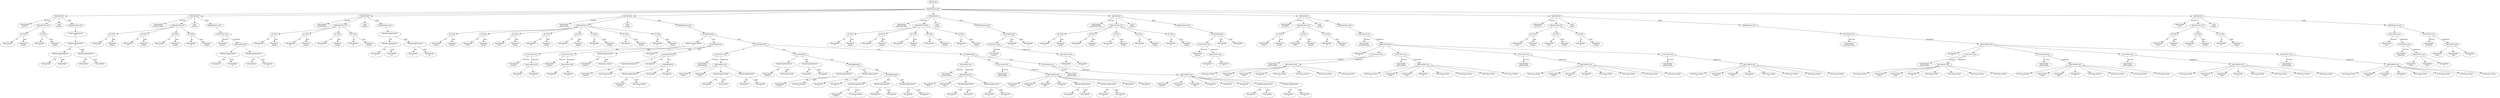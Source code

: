 digraph AST {
node0 [label="PROGRAM"]
node1 [label="DEFINITION-LIST"]
node2 [label="DEFINITION"]
node3 [label="IDENTIFIER\ngreater"]
node4 [label="PARAMETER-LIST"]
node5 [label="ID-TYPE"]
node6 [label="IDENTIFIER\nx"]
node7 [label="TERMINAL\ninteger"]
node8 [label="ID-TYPE"]
node9 [label="IDENTIFIER\ny"]
node10 [label="TERMINAL\ninteger"]
node11 [label="TYPE\nboolean"]
node12 [label="EXPRESSION-LIST"]
node13 [label="UNARY-EXPRESSION\nnot"]
node14 [label="BINARY-EXPRESSION\nor"]
node15 [label="BINARY-EXPRESSION\n<"]
node16 [label="IDENTIFIER\nx"]
node17 [label="IDENTIFIER\ny"]
node18 [label="BINARY-EXPRESSION\n="]
node19 [label="IDENTIFIER\nx"]
node20 [label="IDENTIFIER\ny"]
node21 [label="DEFINITION"]
node22 [label="IDENTIFIER\nfractionGreater"]
node23 [label="PARAMETER-LIST"]
node24 [label="ID-TYPE"]
node25 [label="IDENTIFIER\nx"]
node26 [label="TERMINAL\ninteger"]
node27 [label="ID-TYPE"]
node28 [label="IDENTIFIER\nxd"]
node29 [label="TERMINAL\ninteger"]
node30 [label="ID-TYPE"]
node31 [label="IDENTIFIER\ny"]
node32 [label="TERMINAL\ninteger"]
node33 [label="ID-TYPE"]
node34 [label="IDENTIFIER\nyd"]
node35 [label="TERMINAL\ninteger"]
node36 [label="TYPE\nboolean"]
node37 [label="EXPRESSION-LIST"]
node38 [label="FUNCTION-CALL"]
node39 [label="IDENTIFIER\ngreater"]
node40 [label="ARGUMENT-LIST"]
node41 [label="BINARY-EXPRESSION\n*"]
node42 [label="IDENTIFIER\nx"]
node43 [label="IDENTIFIER\nyd"]
node44 [label="BINARY-EXPRESSION\n*"]
node45 [label="IDENTIFIER\ny"]
node46 [label="IDENTIFIER\nxd"]
node47 [label="DEFINITION"]
node48 [label="IDENTIFIER\nfractionEqual"]
node49 [label="PARAMETER-LIST"]
node50 [label="ID-TYPE"]
node51 [label="IDENTIFIER\nx"]
node52 [label="TERMINAL\ninteger"]
node53 [label="ID-TYPE"]
node54 [label="IDENTIFIER\nxd"]
node55 [label="TERMINAL\ninteger"]
node56 [label="ID-TYPE"]
node57 [label="IDENTIFIER\ny"]
node58 [label="TERMINAL\ninteger"]
node59 [label="ID-TYPE"]
node60 [label="IDENTIFIER\nyd"]
node61 [label="TERMINAL\ninteger"]
node62 [label="TYPE\nboolean"]
node63 [label="EXPRESSION-LIST"]
node64 [label="BINARY-EXPRESSION\n="]
node65 [label="BINARY-EXPRESSION\n*"]
node66 [label="IDENTIFIER\nx"]
node67 [label="IDENTIFIER\nyd"]
node68 [label="BINARY-EXPRESSION\n*"]
node69 [label="IDENTIFIER\ny"]
node70 [label="IDENTIFIER\nxd"]
node71 [label="DEFINITION"]
node72 [label="IDENTIFIER\nwhileLoopFor"]
node73 [label="PARAMETER-LIST"]
node74 [label="ID-TYPE"]
node75 [label="IDENTIFIER\nselector"]
node76 [label="TERMINAL\ninteger"]
node77 [label="ID-TYPE"]
node78 [label="IDENTIFIER\nxNum"]
node79 [label="TERMINAL\ninteger"]
node80 [label="ID-TYPE"]
node81 [label="IDENTIFIER\nxDen"]
node82 [label="TERMINAL\ninteger"]
node83 [label="ID-TYPE"]
node84 [label="IDENTIFIER\nN"]
node85 [label="TERMINAL\ninteger"]
node86 [label="ID-TYPE"]
node87 [label="IDENTIFIER\na"]
node88 [label="TERMINAL\ninteger"]
node89 [label="ID-TYPE"]
node90 [label="IDENTIFIER\nb"]
node91 [label="TERMINAL\ninteger"]
node92 [label="ID-TYPE"]
node93 [label="IDENTIFIER\nc"]
node94 [label="TERMINAL\ninteger"]
node95 [label="ID-TYPE"]
node96 [label="IDENTIFIER\nd"]
node97 [label="TERMINAL\ninteger"]
node98 [label="TYPE\ninteger"]
node99 [label="EXPRESSION-LIST"]
node100 [label="IF-EXPRESSION"]
node101 [label="BINARY-EXPRESSION\nor"]
node102 [label="FUNCTION-CALL"]
node103 [label="IDENTIFIER\ngreater"]
node104 [label="ARGUMENT-LIST"]
node105 [label="IDENTIFIER\nb"]
node106 [label="IDENTIFIER\nN"]
node107 [label="FUNCTION-CALL"]
node108 [label="IDENTIFIER\ngreater"]
node109 [label="ARGUMENT-LIST"]
node110 [label="IDENTIFIER\nd"]
node111 [label="IDENTIFIER\nN"]
node112 [label="IF-EXPRESSION"]
node113 [label="BINARY-EXPRESSION\n="]
node114 [label="IDENTIFIER\nselector"]
node115 [label="INTEGER-LITERAL\n1"]
node116 [label="IDENTIFIER\na"]
node117 [label="IF-EXPRESSION"]
node118 [label="BINARY-EXPRESSION\n="]
node119 [label="IDENTIFIER\nselector"]
node120 [label="INTEGER-LITERAL\n2"]
node121 [label="IDENTIFIER\nb"]
node122 [label="IF-EXPRESSION"]
node123 [label="BINARY-EXPRESSION\n="]
node124 [label="IDENTIFIER\nselector"]
node125 [label="INTEGER-LITERAL\n3"]
node126 [label="IDENTIFIER\nc"]
node127 [label="IDENTIFIER\nd"]
node128 [label="IF-EXPRESSION"]
node129 [label="FUNCTION-CALL"]
node130 [label="IDENTIFIER\nfractionEqual"]
node131 [label="ARGUMENT-LIST"]
node132 [label="IDENTIFIER\nxNum"]
node133 [label="IDENTIFIER\nxDen"]
node134 [label="BINARY-EXPRESSION\n+"]
node135 [label="IDENTIFIER\na"]
node136 [label="IDENTIFIER\nc"]
node137 [label="BINARY-EXPRESSION\n+"]
node138 [label="IDENTIFIER\nb"]
node139 [label="IDENTIFIER\nd"]
node140 [label="IF-EXPRESSION"]
node141 [label="BINARY-EXPRESSION\n="]
node142 [label="IDENTIFIER\nselector"]
node143 [label="INTEGER-LITERAL\n1"]
node144 [label="BINARY-EXPRESSION\n+"]
node145 [label="IDENTIFIER\na"]
node146 [label="IDENTIFIER\nc"]
node147 [label="IF-EXPRESSION"]
node148 [label="BINARY-EXPRESSION\n="]
node149 [label="IDENTIFIER\nselector"]
node150 [label="INTEGER-LITERAL\n2"]
node151 [label="BINARY-EXPRESSION\n+"]
node152 [label="IDENTIFIER\nb"]
node153 [label="IDENTIFIER\nd"]
node154 [label="IF-EXPRESSION"]
node155 [label="BINARY-EXPRESSION\n="]
node156 [label="IDENTIFIER\nselector"]
node157 [label="INTEGER-LITERAL\n3"]
node158 [label="BINARY-EXPRESSION\n+"]
node159 [label="IDENTIFIER\na"]
node160 [label="IDENTIFIER\nc"]
node161 [label="BINARY-EXPRESSION\n+"]
node162 [label="IDENTIFIER\nb"]
node163 [label="IDENTIFIER\nd"]
node164 [label="IF-EXPRESSION"]
node165 [label="FUNCTION-CALL"]
node166 [label="IDENTIFIER\nfractionGreater"]
node167 [label="ARGUMENT-LIST"]
node168 [label="IDENTIFIER\nxNum"]
node169 [label="IDENTIFIER\nxDen"]
node170 [label="BINARY-EXPRESSION\n+"]
node171 [label="IDENTIFIER\na"]
node172 [label="IDENTIFIER\nc"]
node173 [label="BINARY-EXPRESSION\n+"]
node174 [label="IDENTIFIER\nb"]
node175 [label="IDENTIFIER\nd"]
node176 [label="FUNCTION-CALL"]
node177 [label="IDENTIFIER\nwhileLoopFor"]
node178 [label="ARGUMENT-LIST"]
node179 [label="IDENTIFIER\nselector"]
node180 [label="IDENTIFIER\nxNum"]
node181 [label="IDENTIFIER\nxDen"]
node182 [label="IDENTIFIER\nN"]
node183 [label="BINARY-EXPRESSION\n+"]
node184 [label="IDENTIFIER\na"]
node185 [label="IDENTIFIER\nc"]
node186 [label="BINARY-EXPRESSION\n+"]
node187 [label="IDENTIFIER\nb"]
node188 [label="IDENTIFIER\nd"]
node189 [label="IDENTIFIER\nc"]
node190 [label="IDENTIFIER\nd"]
node191 [label="FUNCTION-CALL"]
node192 [label="IDENTIFIER\nwhileLoopFor"]
node193 [label="ARGUMENT-LIST"]
node194 [label="IDENTIFIER\nselector"]
node195 [label="IDENTIFIER\nxNum"]
node196 [label="IDENTIFIER\nxDen"]
node197 [label="IDENTIFIER\nN"]
node198 [label="IDENTIFIER\na"]
node199 [label="IDENTIFIER\nb"]
node200 [label="BINARY-EXPRESSION\n+"]
node201 [label="IDENTIFIER\na"]
node202 [label="IDENTIFIER\nc"]
node203 [label="BINARY-EXPRESSION\n+"]
node204 [label="IDENTIFIER\nb"]
node205 [label="IDENTIFIER\nd"]
node206 [label="DEFINITION"]
node207 [label="IDENTIFIER\nfareySelectDen"]
node208 [label="PARAMETER-LIST"]
node209 [label="ID-TYPE"]
node210 [label="IDENTIFIER\nN"]
node211 [label="TERMINAL\ninteger"]
node212 [label="ID-TYPE"]
node213 [label="IDENTIFIER\na"]
node214 [label="TERMINAL\ninteger"]
node215 [label="ID-TYPE"]
node216 [label="IDENTIFIER\nb"]
node217 [label="TERMINAL\ninteger"]
node218 [label="ID-TYPE"]
node219 [label="IDENTIFIER\nc"]
node220 [label="TERMINAL\ninteger"]
node221 [label="ID-TYPE"]
node222 [label="IDENTIFIER\nd"]
node223 [label="TERMINAL\ninteger"]
node224 [label="TYPE\ninteger"]
node225 [label="EXPRESSION-LIST"]
node226 [label="IF-EXPRESSION"]
node227 [label="FUNCTION-CALL"]
node228 [label="IDENTIFIER\ngreater"]
node229 [label="ARGUMENT-LIST"]
node230 [label="IDENTIFIER\nb"]
node231 [label="IDENTIFIER\nN"]
node232 [label="IDENTIFIER\nd"]
node233 [label="IDENTIFIER\nb"]
node234 [label="DEFINITION"]
node235 [label="IDENTIFIER\nfareySelectNum"]
node236 [label="PARAMETER-LIST"]
node237 [label="ID-TYPE"]
node238 [label="IDENTIFIER\nN"]
node239 [label="TERMINAL\ninteger"]
node240 [label="ID-TYPE"]
node241 [label="IDENTIFIER\na"]
node242 [label="TERMINAL\ninteger"]
node243 [label="ID-TYPE"]
node244 [label="IDENTIFIER\nb"]
node245 [label="TERMINAL\ninteger"]
node246 [label="ID-TYPE"]
node247 [label="IDENTIFIER\nc"]
node248 [label="TERMINAL\ninteger"]
node249 [label="ID-TYPE"]
node250 [label="IDENTIFIER\nd"]
node251 [label="TERMINAL\ninteger"]
node252 [label="TYPE\ninteger"]
node253 [label="EXPRESSION-LIST"]
node254 [label="IF-EXPRESSION"]
node255 [label="FUNCTION-CALL"]
node256 [label="IDENTIFIER\ngreater"]
node257 [label="ARGUMENT-LIST"]
node258 [label="IDENTIFIER\nb"]
node259 [label="IDENTIFIER\nN"]
node260 [label="IDENTIFIER\nc"]
node261 [label="IDENTIFIER\na"]
node262 [label="DEFINITION"]
node263 [label="IDENTIFIER\nfareyDen"]
node264 [label="PARAMETER-LIST"]
node265 [label="ID-TYPE"]
node266 [label="IDENTIFIER\nxNum"]
node267 [label="TERMINAL\ninteger"]
node268 [label="ID-TYPE"]
node269 [label="IDENTIFIER\nxDen"]
node270 [label="TERMINAL\ninteger"]
node271 [label="ID-TYPE"]
node272 [label="IDENTIFIER\nN"]
node273 [label="TERMINAL\ninteger"]
node274 [label="TYPE\ninteger"]
node275 [label="EXPRESSION-LIST"]
node276 [label="FUNCTION-CALL"]
node277 [label="IDENTIFIER\nfareySelectDen"]
node278 [label="ARGUMENT-LIST"]
node279 [label="IDENTIFIER\nN"]
node280 [label="FUNCTION-CALL"]
node281 [label="IDENTIFIER\nwhileLoopFor"]
node282 [label="ARGUMENT-LIST"]
node283 [label="INTEGER-LITERAL\n1"]
node284 [label="IDENTIFIER\nxNum"]
node285 [label="IDENTIFIER\nxDen"]
node286 [label="IDENTIFIER\nN"]
node287 [label="INTEGER-LITERAL\n0"]
node288 [label="INTEGER-LITERAL\n1"]
node289 [label="INTEGER-LITERAL\n1"]
node290 [label="INTEGER-LITERAL\n1"]
node291 [label="FUNCTION-CALL"]
node292 [label="IDENTIFIER\nwhileLoopFor"]
node293 [label="ARGUMENT-LIST"]
node294 [label="INTEGER-LITERAL\n2"]
node295 [label="IDENTIFIER\nxNum"]
node296 [label="IDENTIFIER\nxDen"]
node297 [label="IDENTIFIER\nN"]
node298 [label="INTEGER-LITERAL\n0"]
node299 [label="INTEGER-LITERAL\n1"]
node300 [label="INTEGER-LITERAL\n1"]
node301 [label="INTEGER-LITERAL\n1"]
node302 [label="FUNCTION-CALL"]
node303 [label="IDENTIFIER\nwhileLoopFor"]
node304 [label="ARGUMENT-LIST"]
node305 [label="INTEGER-LITERAL\n3"]
node306 [label="IDENTIFIER\nxNum"]
node307 [label="IDENTIFIER\nxDen"]
node308 [label="IDENTIFIER\nN"]
node309 [label="INTEGER-LITERAL\n0"]
node310 [label="INTEGER-LITERAL\n1"]
node311 [label="INTEGER-LITERAL\n1"]
node312 [label="INTEGER-LITERAL\n1"]
node313 [label="FUNCTION-CALL"]
node314 [label="IDENTIFIER\nwhileLoopFor"]
node315 [label="ARGUMENT-LIST"]
node316 [label="INTEGER-LITERAL\n4"]
node317 [label="IDENTIFIER\nxNum"]
node318 [label="IDENTIFIER\nxDen"]
node319 [label="IDENTIFIER\nN"]
node320 [label="INTEGER-LITERAL\n0"]
node321 [label="INTEGER-LITERAL\n1"]
node322 [label="INTEGER-LITERAL\n1"]
node323 [label="INTEGER-LITERAL\n1"]
node324 [label="DEFINITION"]
node325 [label="IDENTIFIER\nfareyNum"]
node326 [label="PARAMETER-LIST"]
node327 [label="ID-TYPE"]
node328 [label="IDENTIFIER\nxNum"]
node329 [label="TERMINAL\ninteger"]
node330 [label="ID-TYPE"]
node331 [label="IDENTIFIER\nxDen"]
node332 [label="TERMINAL\ninteger"]
node333 [label="ID-TYPE"]
node334 [label="IDENTIFIER\nN"]
node335 [label="TERMINAL\ninteger"]
node336 [label="TYPE\ninteger"]
node337 [label="EXPRESSION-LIST"]
node338 [label="FUNCTION-CALL"]
node339 [label="IDENTIFIER\nfareySelectNum"]
node340 [label="ARGUMENT-LIST"]
node341 [label="IDENTIFIER\nN"]
node342 [label="FUNCTION-CALL"]
node343 [label="IDENTIFIER\nwhileLoopFor"]
node344 [label="ARGUMENT-LIST"]
node345 [label="INTEGER-LITERAL\n1"]
node346 [label="IDENTIFIER\nxNum"]
node347 [label="IDENTIFIER\nxDen"]
node348 [label="IDENTIFIER\nN"]
node349 [label="INTEGER-LITERAL\n0"]
node350 [label="INTEGER-LITERAL\n1"]
node351 [label="INTEGER-LITERAL\n1"]
node352 [label="INTEGER-LITERAL\n1"]
node353 [label="FUNCTION-CALL"]
node354 [label="IDENTIFIER\nwhileLoopFor"]
node355 [label="ARGUMENT-LIST"]
node356 [label="INTEGER-LITERAL\n2"]
node357 [label="IDENTIFIER\nxNum"]
node358 [label="IDENTIFIER\nxDen"]
node359 [label="IDENTIFIER\nN"]
node360 [label="INTEGER-LITERAL\n0"]
node361 [label="INTEGER-LITERAL\n1"]
node362 [label="INTEGER-LITERAL\n1"]
node363 [label="INTEGER-LITERAL\n1"]
node364 [label="FUNCTION-CALL"]
node365 [label="IDENTIFIER\nwhileLoopFor"]
node366 [label="ARGUMENT-LIST"]
node367 [label="INTEGER-LITERAL\n3"]
node368 [label="IDENTIFIER\nxNum"]
node369 [label="IDENTIFIER\nxDen"]
node370 [label="IDENTIFIER\nN"]
node371 [label="INTEGER-LITERAL\n0"]
node372 [label="INTEGER-LITERAL\n1"]
node373 [label="INTEGER-LITERAL\n1"]
node374 [label="INTEGER-LITERAL\n1"]
node375 [label="FUNCTION-CALL"]
node376 [label="IDENTIFIER\nwhileLoopFor"]
node377 [label="ARGUMENT-LIST"]
node378 [label="INTEGER-LITERAL\n4"]
node379 [label="IDENTIFIER\nxNum"]
node380 [label="IDENTIFIER\nxDen"]
node381 [label="IDENTIFIER\nN"]
node382 [label="INTEGER-LITERAL\n0"]
node383 [label="INTEGER-LITERAL\n1"]
node384 [label="INTEGER-LITERAL\n1"]
node385 [label="INTEGER-LITERAL\n1"]
node386 [label="DEFINITION"]
node387 [label="IDENTIFIER\nmain"]
node388 [label="PARAMETER-LIST"]
node389 [label="ID-TYPE"]
node390 [label="IDENTIFIER\nxNum"]
node391 [label="TERMINAL\ninteger"]
node392 [label="ID-TYPE"]
node393 [label="IDENTIFIER\nxDen"]
node394 [label="TERMINAL\ninteger"]
node395 [label="ID-TYPE"]
node396 [label="IDENTIFIER\nN"]
node397 [label="TERMINAL\ninteger"]
node398 [label="TYPE\ninteger"]
node399 [label="EXPRESSION-LIST"]
node400 [label="FUNCTION-CALL"]
node401 [label="IDENTIFIER\nprint"]
node402 [label="FUNCTION-CALL"]
node403 [label="IDENTIFIER\nfareyNum"]
node404 [label="ARGUMENT-LIST"]
node405 [label="IDENTIFIER\nxNum"]
node406 [label="IDENTIFIER\nxDen"]
node407 [label="IDENTIFIER\nN"]
node408 [label="FUNCTION-CALL"]
node409 [label="IDENTIFIER\nfareyDen"]
node410 [label="ARGUMENT-LIST"]
node411 [label="IDENTIFIER\nxNum"]
node412 [label="IDENTIFIER\nxDen"]
node413 [label="IDENTIFIER\nN"]
node2 -> node3 [label="function"]
node5 -> node6 [label="id"]
node5 -> node7 [label="type"]
node4 -> node5
node8 -> node9 [label="id"]
node8 -> node10 [label="type"]
node4 -> node8
node2 -> node4
node2 -> node11
node15 -> node16 [label="left"]
node15 -> node17 [label="right"]
node14 -> node15 [label="left"]
node18 -> node19 [label="left"]
node18 -> node20 [label="right"]
node14 -> node18 [label="right"]
node13 -> node14
node12 -> node13
node2 -> node12 [label="body"]
node1 -> node2
node21 -> node22 [label="function"]
node24 -> node25 [label="id"]
node24 -> node26 [label="type"]
node23 -> node24
node27 -> node28 [label="id"]
node27 -> node29 [label="type"]
node23 -> node27
node30 -> node31 [label="id"]
node30 -> node32 [label="type"]
node23 -> node30
node33 -> node34 [label="id"]
node33 -> node35 [label="type"]
node23 -> node33
node21 -> node23
node21 -> node36
node38 -> node39 [label="function"]
node41 -> node42 [label="left"]
node41 -> node43 [label="right"]
node40 -> node41
node44 -> node45 [label="left"]
node44 -> node46 [label="right"]
node40 -> node44
node38 -> node40 [label="arguments"]
node37 -> node38
node21 -> node37 [label="body"]
node1 -> node21
node47 -> node48 [label="function"]
node50 -> node51 [label="id"]
node50 -> node52 [label="type"]
node49 -> node50
node53 -> node54 [label="id"]
node53 -> node55 [label="type"]
node49 -> node53
node56 -> node57 [label="id"]
node56 -> node58 [label="type"]
node49 -> node56
node59 -> node60 [label="id"]
node59 -> node61 [label="type"]
node49 -> node59
node47 -> node49
node47 -> node62
node65 -> node66 [label="left"]
node65 -> node67 [label="right"]
node64 -> node65 [label="left"]
node68 -> node69 [label="left"]
node68 -> node70 [label="right"]
node64 -> node68 [label="right"]
node63 -> node64
node47 -> node63 [label="body"]
node1 -> node47
node71 -> node72 [label="function"]
node74 -> node75 [label="id"]
node74 -> node76 [label="type"]
node73 -> node74
node77 -> node78 [label="id"]
node77 -> node79 [label="type"]
node73 -> node77
node80 -> node81 [label="id"]
node80 -> node82 [label="type"]
node73 -> node80
node83 -> node84 [label="id"]
node83 -> node85 [label="type"]
node73 -> node83
node86 -> node87 [label="id"]
node86 -> node88 [label="type"]
node73 -> node86
node89 -> node90 [label="id"]
node89 -> node91 [label="type"]
node73 -> node89
node92 -> node93 [label="id"]
node92 -> node94 [label="type"]
node73 -> node92
node95 -> node96 [label="id"]
node95 -> node97 [label="type"]
node73 -> node95
node71 -> node73
node71 -> node98
node102 -> node103 [label="function"]
node104 -> node105
node104 -> node106
node102 -> node104 [label="arguments"]
node101 -> node102 [label="left"]
node107 -> node108 [label="function"]
node109 -> node110
node109 -> node111
node107 -> node109 [label="arguments"]
node101 -> node107 [label="right"]
node100 -> node101 [label="if"]
node113 -> node114 [label="left"]
node113 -> node115 [label="right"]
node112 -> node113 [label="if"]
node112 -> node116 [label="else"]
node118 -> node119 [label="left"]
node118 -> node120 [label="right"]
node117 -> node118 [label="if"]
node117 -> node121 [label="else"]
node123 -> node124 [label="left"]
node123 -> node125 [label="right"]
node122 -> node123 [label="if"]
node122 -> node126 [label="else"]
node122 -> node127 [label="then"]
node117 -> node122 [label="then"]
node112 -> node117 [label="then"]
node100 -> node112 [label="else"]
node129 -> node130 [label="function"]
node131 -> node132
node131 -> node133
node134 -> node135 [label="left"]
node134 -> node136 [label="right"]
node131 -> node134
node137 -> node138 [label="left"]
node137 -> node139 [label="right"]
node131 -> node137
node129 -> node131 [label="arguments"]
node128 -> node129 [label="if"]
node141 -> node142 [label="left"]
node141 -> node143 [label="right"]
node140 -> node141 [label="if"]
node144 -> node145 [label="left"]
node144 -> node146 [label="right"]
node140 -> node144 [label="else"]
node148 -> node149 [label="left"]
node148 -> node150 [label="right"]
node147 -> node148 [label="if"]
node151 -> node152 [label="left"]
node151 -> node153 [label="right"]
node147 -> node151 [label="else"]
node155 -> node156 [label="left"]
node155 -> node157 [label="right"]
node154 -> node155 [label="if"]
node158 -> node159 [label="left"]
node158 -> node160 [label="right"]
node154 -> node158 [label="else"]
node161 -> node162 [label="left"]
node161 -> node163 [label="right"]
node154 -> node161 [label="then"]
node147 -> node154 [label="then"]
node140 -> node147 [label="then"]
node128 -> node140 [label="else"]
node165 -> node166 [label="function"]
node167 -> node168
node167 -> node169
node170 -> node171 [label="left"]
node170 -> node172 [label="right"]
node167 -> node170
node173 -> node174 [label="left"]
node173 -> node175 [label="right"]
node167 -> node173
node165 -> node167 [label="arguments"]
node164 -> node165 [label="if"]
node176 -> node177 [label="function"]
node178 -> node179
node178 -> node180
node178 -> node181
node178 -> node182
node183 -> node184 [label="left"]
node183 -> node185 [label="right"]
node178 -> node183
node186 -> node187 [label="left"]
node186 -> node188 [label="right"]
node178 -> node186
node178 -> node189
node178 -> node190
node176 -> node178 [label="arguments"]
node164 -> node176 [label="else"]
node191 -> node192 [label="function"]
node193 -> node194
node193 -> node195
node193 -> node196
node193 -> node197
node193 -> node198
node193 -> node199
node200 -> node201 [label="left"]
node200 -> node202 [label="right"]
node193 -> node200
node203 -> node204 [label="left"]
node203 -> node205 [label="right"]
node193 -> node203
node191 -> node193 [label="arguments"]
node164 -> node191 [label="then"]
node128 -> node164 [label="then"]
node100 -> node128 [label="then"]
node99 -> node100
node71 -> node99 [label="body"]
node1 -> node71
node206 -> node207 [label="function"]
node209 -> node210 [label="id"]
node209 -> node211 [label="type"]
node208 -> node209
node212 -> node213 [label="id"]
node212 -> node214 [label="type"]
node208 -> node212
node215 -> node216 [label="id"]
node215 -> node217 [label="type"]
node208 -> node215
node218 -> node219 [label="id"]
node218 -> node220 [label="type"]
node208 -> node218
node221 -> node222 [label="id"]
node221 -> node223 [label="type"]
node208 -> node221
node206 -> node208
node206 -> node224
node227 -> node228 [label="function"]
node229 -> node230
node229 -> node231
node227 -> node229 [label="arguments"]
node226 -> node227 [label="if"]
node226 -> node232 [label="else"]
node226 -> node233 [label="then"]
node225 -> node226
node206 -> node225 [label="body"]
node1 -> node206
node234 -> node235 [label="function"]
node237 -> node238 [label="id"]
node237 -> node239 [label="type"]
node236 -> node237
node240 -> node241 [label="id"]
node240 -> node242 [label="type"]
node236 -> node240
node243 -> node244 [label="id"]
node243 -> node245 [label="type"]
node236 -> node243
node246 -> node247 [label="id"]
node246 -> node248 [label="type"]
node236 -> node246
node249 -> node250 [label="id"]
node249 -> node251 [label="type"]
node236 -> node249
node234 -> node236
node234 -> node252
node255 -> node256 [label="function"]
node257 -> node258
node257 -> node259
node255 -> node257 [label="arguments"]
node254 -> node255 [label="if"]
node254 -> node260 [label="else"]
node254 -> node261 [label="then"]
node253 -> node254
node234 -> node253 [label="body"]
node1 -> node234
node262 -> node263 [label="function"]
node265 -> node266 [label="id"]
node265 -> node267 [label="type"]
node264 -> node265
node268 -> node269 [label="id"]
node268 -> node270 [label="type"]
node264 -> node268
node271 -> node272 [label="id"]
node271 -> node273 [label="type"]
node264 -> node271
node262 -> node264
node262 -> node274
node276 -> node277 [label="function"]
node278 -> node279
node280 -> node281 [label="function"]
node282 -> node283
node282 -> node284
node282 -> node285
node282 -> node286
node282 -> node287
node282 -> node288
node282 -> node289
node282 -> node290
node280 -> node282 [label="arguments"]
node278 -> node280
node291 -> node292 [label="function"]
node293 -> node294
node293 -> node295
node293 -> node296
node293 -> node297
node293 -> node298
node293 -> node299
node293 -> node300
node293 -> node301
node291 -> node293 [label="arguments"]
node278 -> node291
node302 -> node303 [label="function"]
node304 -> node305
node304 -> node306
node304 -> node307
node304 -> node308
node304 -> node309
node304 -> node310
node304 -> node311
node304 -> node312
node302 -> node304 [label="arguments"]
node278 -> node302
node313 -> node314 [label="function"]
node315 -> node316
node315 -> node317
node315 -> node318
node315 -> node319
node315 -> node320
node315 -> node321
node315 -> node322
node315 -> node323
node313 -> node315 [label="arguments"]
node278 -> node313
node276 -> node278 [label="arguments"]
node275 -> node276
node262 -> node275 [label="body"]
node1 -> node262
node324 -> node325 [label="function"]
node327 -> node328 [label="id"]
node327 -> node329 [label="type"]
node326 -> node327
node330 -> node331 [label="id"]
node330 -> node332 [label="type"]
node326 -> node330
node333 -> node334 [label="id"]
node333 -> node335 [label="type"]
node326 -> node333
node324 -> node326
node324 -> node336
node338 -> node339 [label="function"]
node340 -> node341
node342 -> node343 [label="function"]
node344 -> node345
node344 -> node346
node344 -> node347
node344 -> node348
node344 -> node349
node344 -> node350
node344 -> node351
node344 -> node352
node342 -> node344 [label="arguments"]
node340 -> node342
node353 -> node354 [label="function"]
node355 -> node356
node355 -> node357
node355 -> node358
node355 -> node359
node355 -> node360
node355 -> node361
node355 -> node362
node355 -> node363
node353 -> node355 [label="arguments"]
node340 -> node353
node364 -> node365 [label="function"]
node366 -> node367
node366 -> node368
node366 -> node369
node366 -> node370
node366 -> node371
node366 -> node372
node366 -> node373
node366 -> node374
node364 -> node366 [label="arguments"]
node340 -> node364
node375 -> node376 [label="function"]
node377 -> node378
node377 -> node379
node377 -> node380
node377 -> node381
node377 -> node382
node377 -> node383
node377 -> node384
node377 -> node385
node375 -> node377 [label="arguments"]
node340 -> node375
node338 -> node340 [label="arguments"]
node337 -> node338
node324 -> node337 [label="body"]
node1 -> node324
node386 -> node387 [label="function"]
node389 -> node390 [label="id"]
node389 -> node391 [label="type"]
node388 -> node389
node392 -> node393 [label="id"]
node392 -> node394 [label="type"]
node388 -> node392
node395 -> node396 [label="id"]
node395 -> node397 [label="type"]
node388 -> node395
node386 -> node388
node386 -> node398
node400 -> node401 [label="function"]
node402 -> node403 [label="function"]
node404 -> node405
node404 -> node406
node404 -> node407
node402 -> node404 [label="arguments"]
node400 -> node402 [label="arguments"]
node399 -> node400
node408 -> node409 [label="function"]
node410 -> node411
node410 -> node412
node410 -> node413
node408 -> node410 [label="arguments"]
node399 -> node408
node386 -> node399 [label="body"]
node1 -> node386
node0 -> node1
}